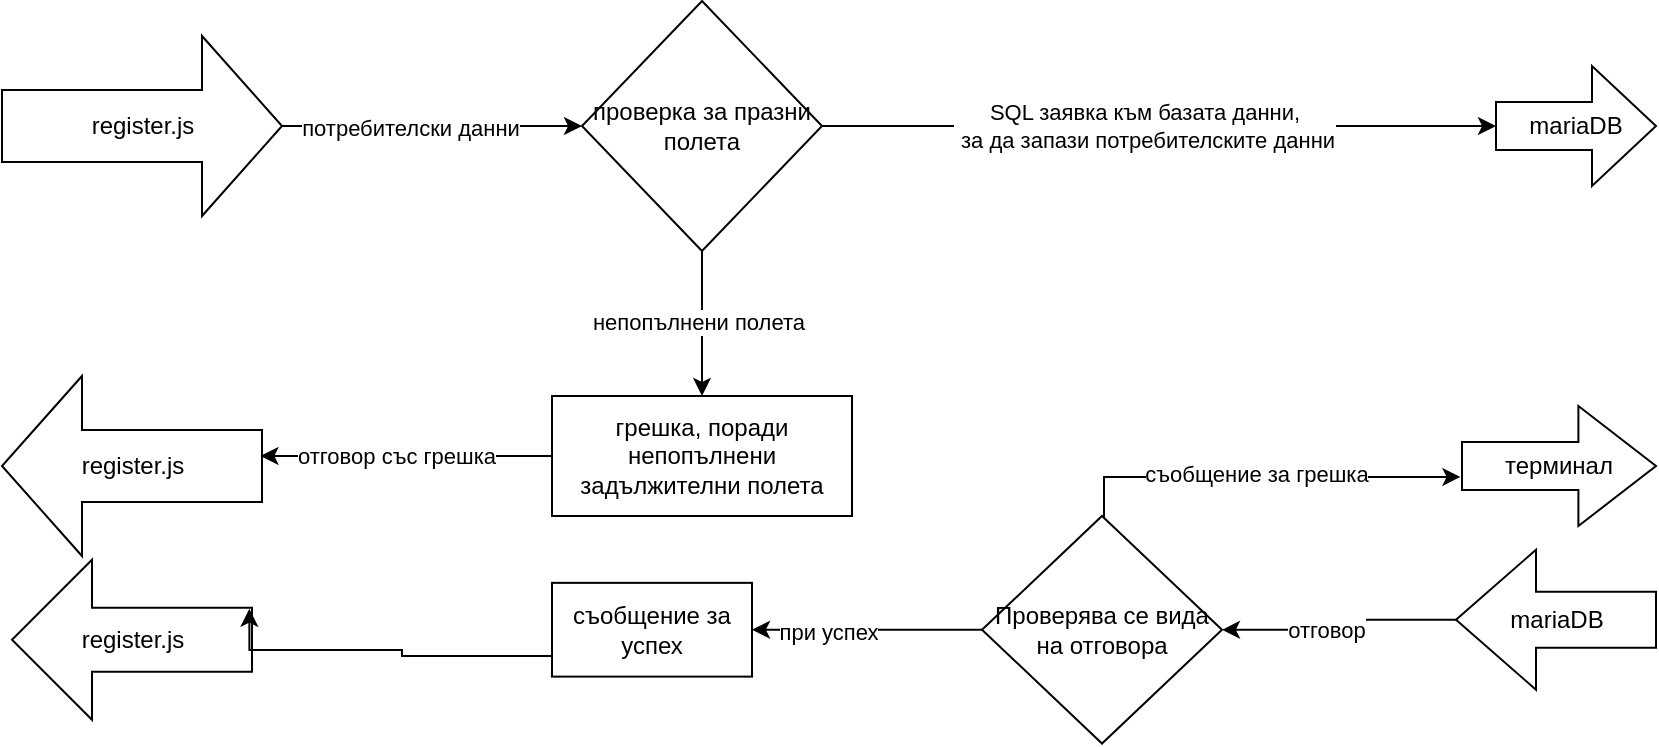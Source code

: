 <mxfile version="26.2.8">
  <diagram name="Страница-1" id="400q-1m8TLKBO8VOLNbc">
    <mxGraphModel dx="957" dy="549" grid="1" gridSize="10" guides="1" tooltips="1" connect="1" arrows="1" fold="1" page="1" pageScale="1" pageWidth="827" pageHeight="1169" math="0" shadow="0">
      <root>
        <mxCell id="0" />
        <mxCell id="1" parent="0" />
        <mxCell id="RYV36zhag5u51TTFeEkO-4" value="" style="edgeStyle=orthogonalEdgeStyle;rounded=0;orthogonalLoop=1;jettySize=auto;html=1;" edge="1" parent="1" source="RYV36zhag5u51TTFeEkO-2" target="RYV36zhag5u51TTFeEkO-3">
          <mxGeometry relative="1" as="geometry" />
        </mxCell>
        <mxCell id="RYV36zhag5u51TTFeEkO-6" value="потребителски данни" style="edgeLabel;html=1;align=center;verticalAlign=middle;resizable=0;points=[];" vertex="1" connectable="0" parent="RYV36zhag5u51TTFeEkO-4">
          <mxGeometry x="-0.149" y="-1" relative="1" as="geometry">
            <mxPoint as="offset" />
          </mxGeometry>
        </mxCell>
        <mxCell id="RYV36zhag5u51TTFeEkO-2" value="register.js" style="html=1;shadow=0;dashed=0;align=center;verticalAlign=middle;shape=mxgraph.arrows2.arrow;dy=0.6;dx=40;notch=0;" vertex="1" parent="1">
          <mxGeometry y="110" width="140" height="90" as="geometry" />
        </mxCell>
        <mxCell id="RYV36zhag5u51TTFeEkO-13" value="" style="edgeStyle=orthogonalEdgeStyle;rounded=0;orthogonalLoop=1;jettySize=auto;html=1;" edge="1" parent="1" source="RYV36zhag5u51TTFeEkO-3" target="RYV36zhag5u51TTFeEkO-12">
          <mxGeometry relative="1" as="geometry" />
        </mxCell>
        <mxCell id="RYV36zhag5u51TTFeEkO-15" value="непопълнени полета" style="edgeLabel;html=1;align=center;verticalAlign=middle;resizable=0;points=[];" vertex="1" connectable="0" parent="RYV36zhag5u51TTFeEkO-13">
          <mxGeometry x="-0.019" y="-2" relative="1" as="geometry">
            <mxPoint as="offset" />
          </mxGeometry>
        </mxCell>
        <mxCell id="RYV36zhag5u51TTFeEkO-18" value="" style="edgeStyle=orthogonalEdgeStyle;rounded=0;orthogonalLoop=1;jettySize=auto;html=1;" edge="1" parent="1" source="RYV36zhag5u51TTFeEkO-3" target="RYV36zhag5u51TTFeEkO-17">
          <mxGeometry relative="1" as="geometry" />
        </mxCell>
        <mxCell id="RYV36zhag5u51TTFeEkO-19" value="SQL заявка към базата данни,&lt;div&gt;&amp;nbsp;за да запази потребителските данни&lt;/div&gt;" style="edgeLabel;html=1;align=center;verticalAlign=middle;resizable=0;points=[];" vertex="1" connectable="0" parent="RYV36zhag5u51TTFeEkO-18">
          <mxGeometry x="-0.796" y="-2" relative="1" as="geometry">
            <mxPoint x="126" y="-2" as="offset" />
          </mxGeometry>
        </mxCell>
        <mxCell id="RYV36zhag5u51TTFeEkO-3" value="проверка за празни полета" style="rhombus;whiteSpace=wrap;html=1;shadow=0;dashed=0;" vertex="1" parent="1">
          <mxGeometry x="290" y="92.5" width="120" height="125" as="geometry" />
        </mxCell>
        <mxCell id="RYV36zhag5u51TTFeEkO-11" value="register.js" style="html=1;shadow=0;dashed=0;align=center;verticalAlign=middle;shape=mxgraph.arrows2.arrow;dy=0.6;dx=40;flipH=1;notch=0;" vertex="1" parent="1">
          <mxGeometry y="280" width="130" height="90" as="geometry" />
        </mxCell>
        <mxCell id="RYV36zhag5u51TTFeEkO-12" value="грешка, поради непопълнени задължителни полета" style="whiteSpace=wrap;html=1;shadow=0;dashed=0;" vertex="1" parent="1">
          <mxGeometry x="275" y="290" width="150" height="60" as="geometry" />
        </mxCell>
        <mxCell id="RYV36zhag5u51TTFeEkO-14" style="edgeStyle=orthogonalEdgeStyle;rounded=0;orthogonalLoop=1;jettySize=auto;html=1;entryX=0.006;entryY=0.444;entryDx=0;entryDy=0;entryPerimeter=0;" edge="1" parent="1" source="RYV36zhag5u51TTFeEkO-12" target="RYV36zhag5u51TTFeEkO-11">
          <mxGeometry relative="1" as="geometry">
            <mxPoint x="140" y="320" as="targetPoint" />
          </mxGeometry>
        </mxCell>
        <mxCell id="RYV36zhag5u51TTFeEkO-16" value="отговор със грешка" style="edgeLabel;html=1;align=center;verticalAlign=middle;resizable=0;points=[];" vertex="1" connectable="0" parent="RYV36zhag5u51TTFeEkO-14">
          <mxGeometry x="0.073" relative="1" as="geometry">
            <mxPoint as="offset" />
          </mxGeometry>
        </mxCell>
        <mxCell id="RYV36zhag5u51TTFeEkO-17" value="mariaDB" style="shape=singleArrow;whiteSpace=wrap;html=1;arrowWidth=0.4;arrowSize=0.4;shadow=0;dashed=0;" vertex="1" parent="1">
          <mxGeometry x="747" y="125" width="80" height="60" as="geometry" />
        </mxCell>
        <mxCell id="RYV36zhag5u51TTFeEkO-22" value="" style="edgeStyle=orthogonalEdgeStyle;rounded=0;orthogonalLoop=1;jettySize=auto;html=1;" edge="1" parent="1" source="RYV36zhag5u51TTFeEkO-20" target="RYV36zhag5u51TTFeEkO-21">
          <mxGeometry relative="1" as="geometry" />
        </mxCell>
        <mxCell id="RYV36zhag5u51TTFeEkO-23" value="отговор" style="edgeLabel;html=1;align=center;verticalAlign=middle;resizable=0;points=[];" vertex="1" connectable="0" parent="RYV36zhag5u51TTFeEkO-22">
          <mxGeometry x="0.407" relative="1" as="geometry">
            <mxPoint x="16" as="offset" />
          </mxGeometry>
        </mxCell>
        <mxCell id="RYV36zhag5u51TTFeEkO-20" value="mariaDB" style="html=1;shadow=0;dashed=0;align=center;verticalAlign=middle;shape=mxgraph.arrows2.arrow;dy=0.6;dx=40;flipH=1;notch=0;" vertex="1" parent="1">
          <mxGeometry x="727" y="366.87" width="100" height="70" as="geometry" />
        </mxCell>
        <mxCell id="RYV36zhag5u51TTFeEkO-34" value="" style="edgeStyle=orthogonalEdgeStyle;rounded=0;orthogonalLoop=1;jettySize=auto;html=1;" edge="1" parent="1" source="RYV36zhag5u51TTFeEkO-21" target="RYV36zhag5u51TTFeEkO-33">
          <mxGeometry relative="1" as="geometry" />
        </mxCell>
        <mxCell id="RYV36zhag5u51TTFeEkO-36" value="при успех" style="edgeLabel;html=1;align=center;verticalAlign=middle;resizable=0;points=[];" vertex="1" connectable="0" parent="RYV36zhag5u51TTFeEkO-34">
          <mxGeometry x="0.346" y="1" relative="1" as="geometry">
            <mxPoint as="offset" />
          </mxGeometry>
        </mxCell>
        <mxCell id="RYV36zhag5u51TTFeEkO-45" style="edgeStyle=orthogonalEdgeStyle;rounded=0;orthogonalLoop=1;jettySize=auto;html=1;entryX=-0.008;entryY=0.591;entryDx=0;entryDy=0;entryPerimeter=0;" edge="1" parent="1" source="RYV36zhag5u51TTFeEkO-21" target="RYV36zhag5u51TTFeEkO-37">
          <mxGeometry relative="1" as="geometry">
            <mxPoint x="620" y="550" as="targetPoint" />
            <Array as="points">
              <mxPoint x="551" y="331" />
            </Array>
          </mxGeometry>
        </mxCell>
        <mxCell id="RYV36zhag5u51TTFeEkO-46" value="съобщение за грешка" style="edgeLabel;html=1;align=center;verticalAlign=middle;resizable=0;points=[];" vertex="1" connectable="0" parent="RYV36zhag5u51TTFeEkO-45">
          <mxGeometry x="-0.035" y="2" relative="1" as="geometry">
            <mxPoint as="offset" />
          </mxGeometry>
        </mxCell>
        <mxCell id="RYV36zhag5u51TTFeEkO-21" value="Проверява се вида на отговора" style="rhombus;whiteSpace=wrap;html=1;shadow=0;dashed=0;" vertex="1" parent="1">
          <mxGeometry x="490" y="350" width="120" height="113.75" as="geometry" />
        </mxCell>
        <mxCell id="RYV36zhag5u51TTFeEkO-30" value="register.js" style="html=1;shadow=0;dashed=0;align=center;verticalAlign=middle;shape=mxgraph.arrows2.arrow;dy=0.6;dx=40;flipH=1;notch=0;" vertex="1" parent="1">
          <mxGeometry x="5" y="371.88" width="120" height="80" as="geometry" />
        </mxCell>
        <mxCell id="RYV36zhag5u51TTFeEkO-33" value="съобщение за успех" style="whiteSpace=wrap;html=1;shadow=0;dashed=0;" vertex="1" parent="1">
          <mxGeometry x="275" y="383.43" width="100" height="46.88" as="geometry" />
        </mxCell>
        <mxCell id="RYV36zhag5u51TTFeEkO-35" style="edgeStyle=orthogonalEdgeStyle;rounded=0;orthogonalLoop=1;jettySize=auto;html=1;entryX=0.011;entryY=0.42;entryDx=0;entryDy=0;entryPerimeter=0;" edge="1" parent="1">
          <mxGeometry relative="1" as="geometry">
            <mxPoint x="275" y="397.742" as="sourcePoint" />
            <mxPoint x="123.68" y="396.36" as="targetPoint" />
            <Array as="points">
              <mxPoint x="275" y="420" />
              <mxPoint x="200" y="420" />
              <mxPoint x="200" y="417" />
              <mxPoint x="124" y="417" />
            </Array>
          </mxGeometry>
        </mxCell>
        <mxCell id="RYV36zhag5u51TTFeEkO-37" value="терминал" style="shape=singleArrow;whiteSpace=wrap;html=1;arrowWidth=0.4;arrowSize=0.4;shadow=0;dashed=0;" vertex="1" parent="1">
          <mxGeometry x="730" y="295" width="97" height="60" as="geometry" />
        </mxCell>
      </root>
    </mxGraphModel>
  </diagram>
</mxfile>
